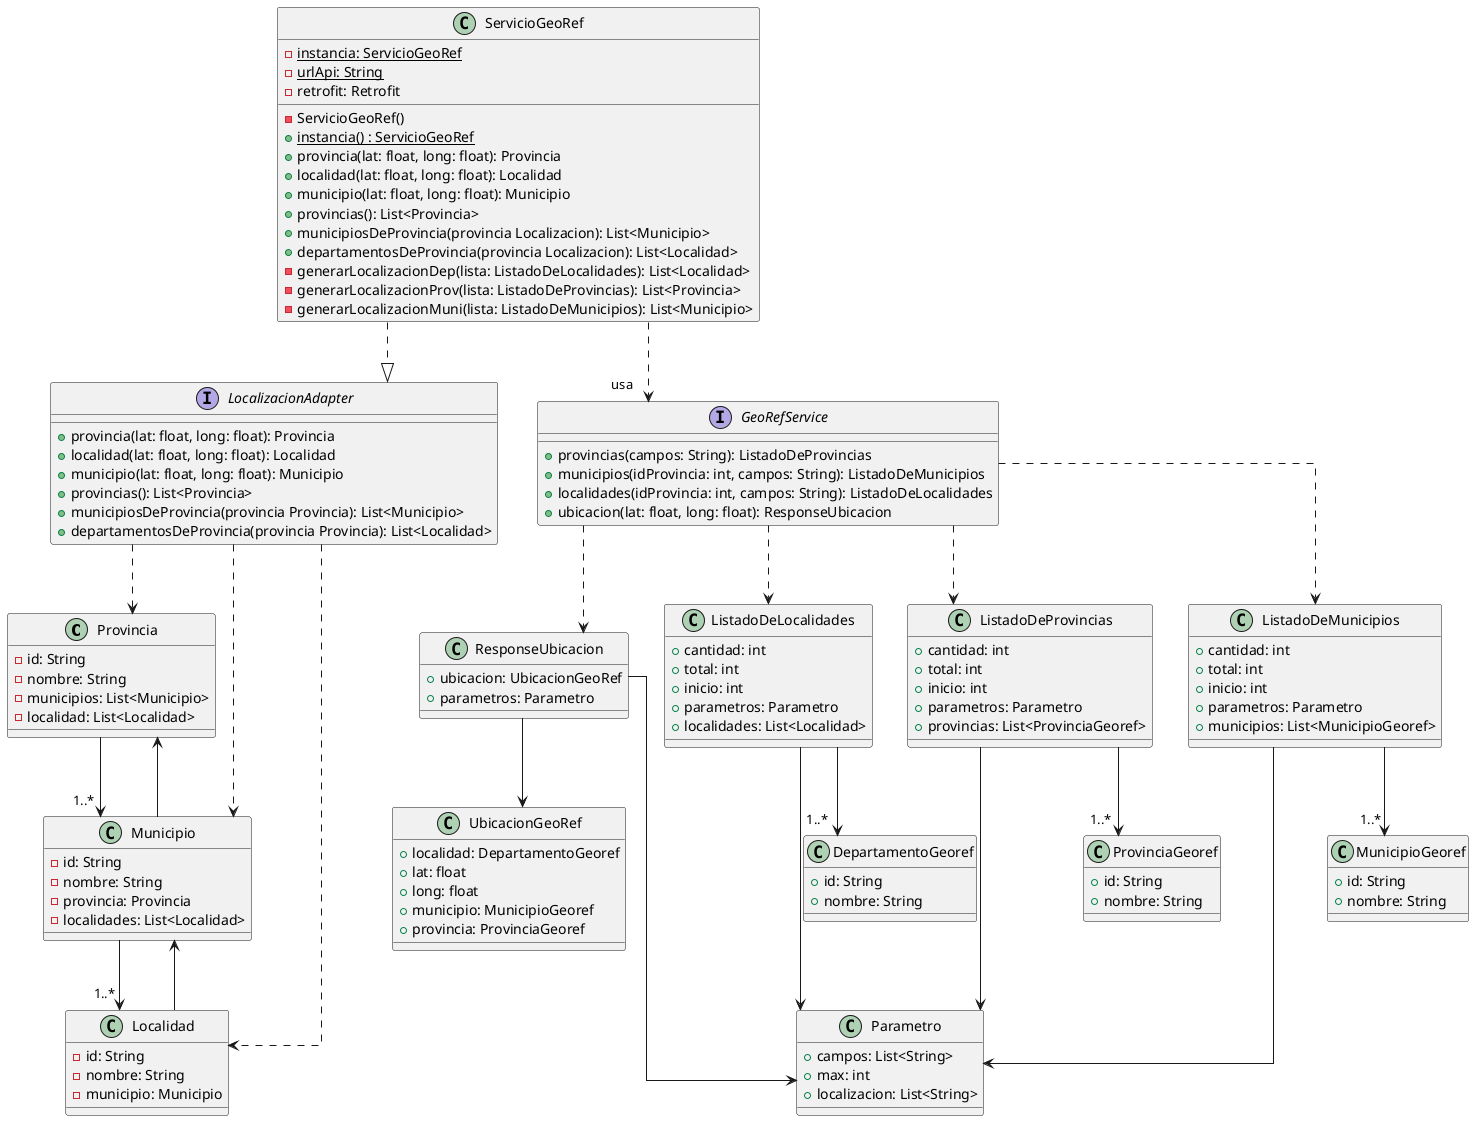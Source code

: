 @startuml
skinparam linetype ortho


Provincia --> "1..*" Municipio
Municipio --> "1..*" Localidad
Localidad --> Municipio
Municipio --> Provincia

class Provincia{
    -id: String
    -nombre: String
    -municipios: List<Municipio>
    -localidad: List<Localidad>
}

class Municipio{
    -id: String
    -nombre: String
    -provincia: Provincia
    -localidades: List<Localidad>
}

class Localidad{
    -id: String
    -nombre: String
    -municipio: Municipio
}

interface LocalizacionAdapter{
    + provincia(lat: float, long: float): Provincia
    + localidad(lat: float, long: float): Localidad
    + municipio(lat: float, long: float): Municipio
    + provincias(): List<Provincia>
    + municipiosDeProvincia(provincia Provincia): List<Municipio>
    + departamentosDeProvincia(provincia Provincia): List<Localidad>
}
LocalizacionAdapter ..> Provincia
LocalizacionAdapter ..> Localidad
LocalizacionAdapter ..> Municipio

interface GeoRefService{
    + provincias(campos: String): ListadoDeProvincias
    + municipios(idProvincia: int, campos: String): ListadoDeMunicipios
    + localidades(idProvincia: int, campos: String): ListadoDeLocalidades
    + ubicacion(lat: float, long: float): ResponseUbicacion
}

ServicioGeoRef ..|> LocalizacionAdapter

class ServicioGeoRef{
    {static} -instancia: ServicioGeoRef
    {static} -urlApi: String
    - retrofit: Retrofit

    -ServicioGeoRef()
    {static}+instancia() : ServicioGeoRef
    + provincia(lat: float, long: float): Provincia
    + localidad(lat: float, long: float): Localidad
    + municipio(lat: float, long: float): Municipio
    + provincias(): List<Provincia>
    + municipiosDeProvincia(provincia Localizacion): List<Municipio>
    + departamentosDeProvincia(provincia Localizacion): List<Localidad>
    -generarLocalizacionDep(lista: ListadoDeLocalidades): List<Localidad>
    -generarLocalizacionProv(lista: ListadoDeProvincias): List<Provincia>
    -generarLocalizacionMuni(lista: ListadoDeMunicipios): List<Municipio>
}

class ResponseUbicacion{
    + ubicacion: UbicacionGeoRef
    + parametros: Parametro
}

GeoRefService ..> ResponseUbicacion
ResponseUbicacion --> UbicacionGeoRef
ResponseUbicacion --> Parametro

class UbicacionGeoRef{
    + localidad: DepartamentoGeoref
    + lat: float
    + long: float
    + municipio: MunicipioGeoref
    + provincia: ProvinciaGeoref
}

ServicioGeoRef .down.>"usa" GeoRefService

class Parametro{
    + campos: List<String>
    + max: int
    + localizacion: List<String>
}

class ListadoDeLocalidades{
    + cantidad: int
    + total: int
    + inicio: int
    + parametros: Parametro
    + localidades: List<Localidad>
}
ListadoDeLocalidades --> "1..*" DepartamentoGeoref
ListadoDeLocalidades --> Parametro
ListadoDeProvincias --> Parametro
ListadoDeMunicipios ---> Parametro
class ListadoDeProvincias{
    + cantidad: int
    + total: int
    + inicio: int
    + parametros: Parametro
    + provincias: List<ProvinciaGeoref>
}
ListadoDeProvincias --> "1..*" ProvinciaGeoref
class ListadoDeMunicipios{
    + cantidad: int
    + total: int
    + inicio: int
    + parametros: Parametro
    + municipios: List<MunicipioGeoref>
}
ListadoDeMunicipios --> "1..*" MunicipioGeoref

class DepartamentoGeoref{
    +id: String
    +nombre: String
}
class ProvinciaGeoref{
    +id: String
    +nombre: String
}
class MunicipioGeoref{
    +id: String
    +nombre: String
}

GeoRefService ..> ListadoDeLocalidades
GeoRefService ..> ListadoDeProvincias
GeoRefService ..> ListadoDeMunicipios

@enduml